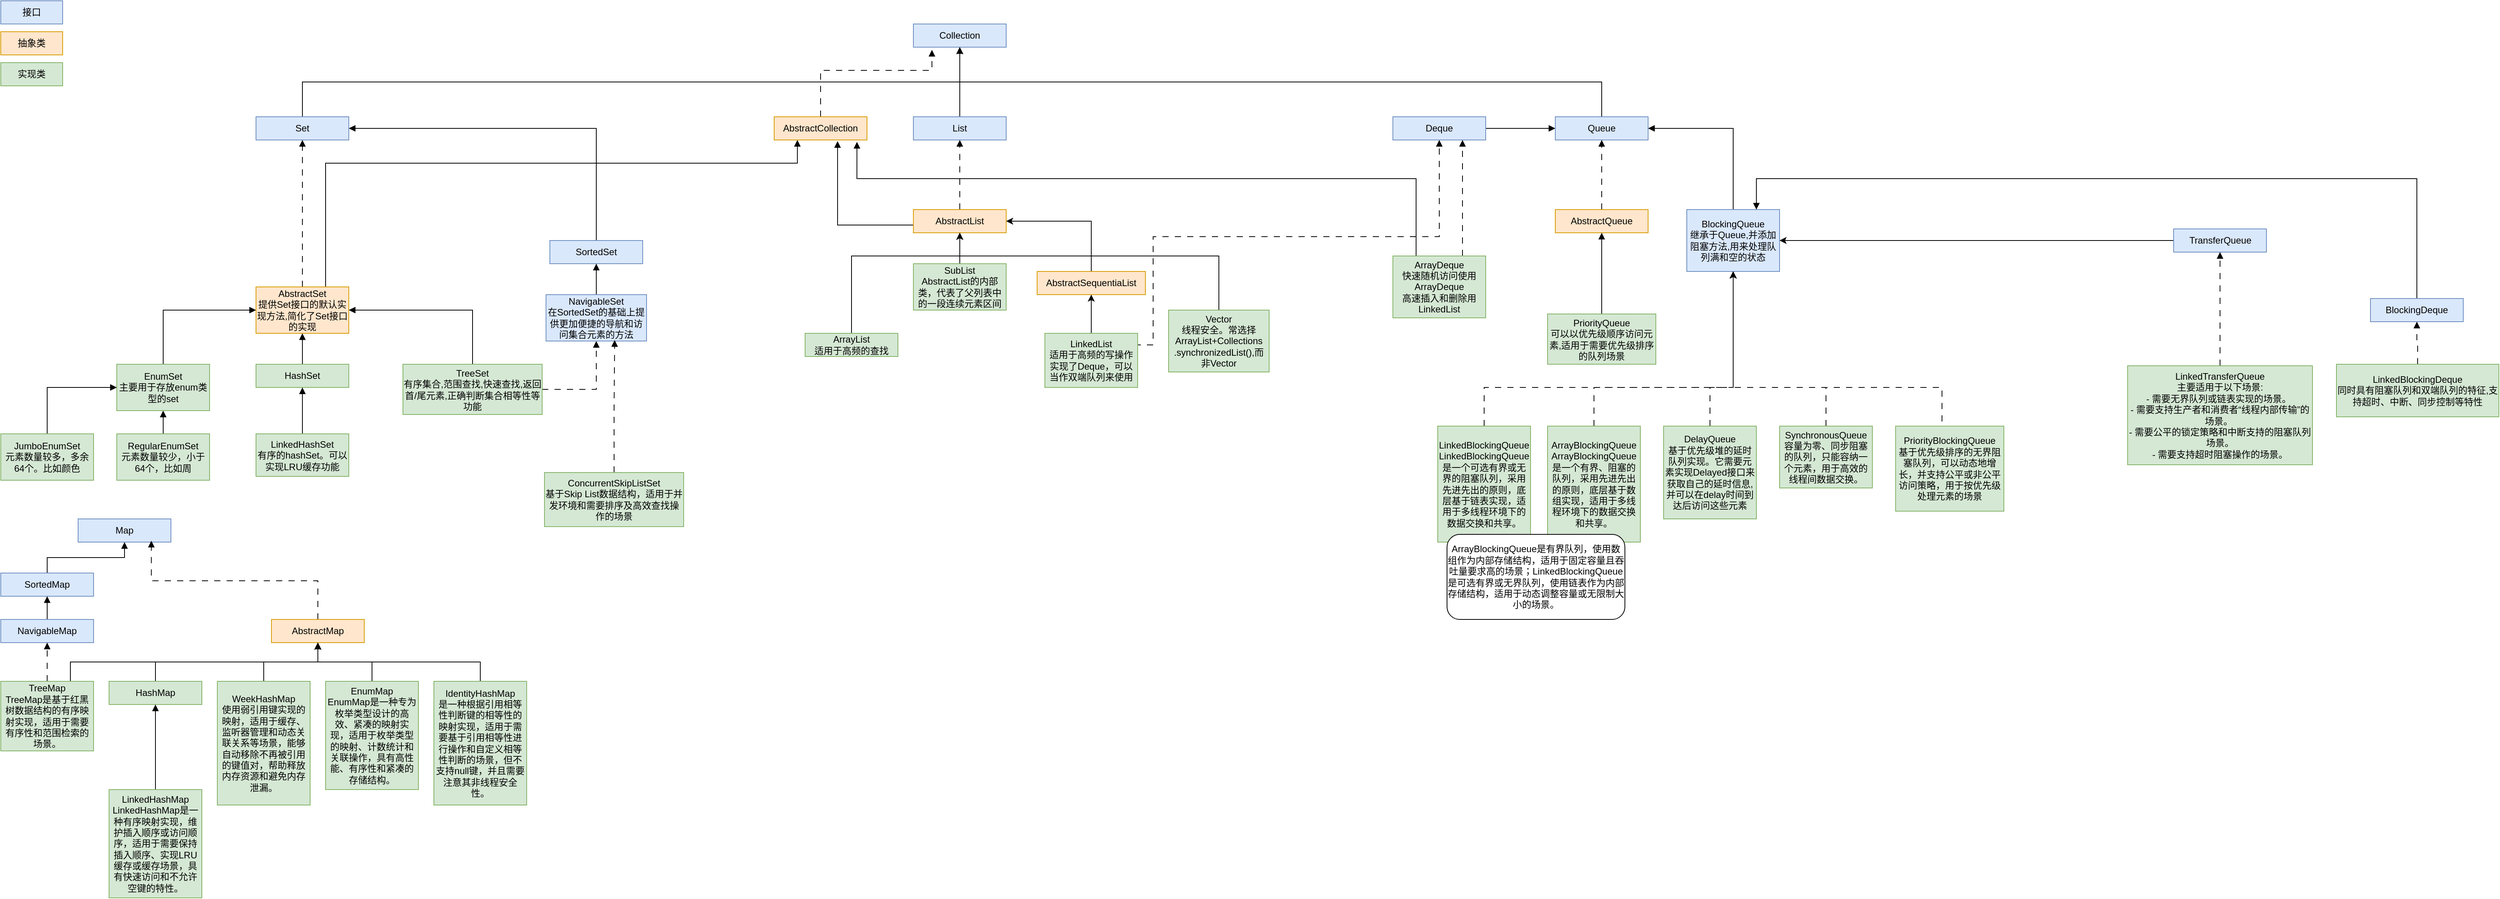 <mxfile version="21.3.2" type="github">
  <diagram name="第 1 页" id="qhITd_Xg--TJa-QcaCBj">
    <mxGraphModel dx="1272" dy="704" grid="1" gridSize="10" guides="1" tooltips="1" connect="1" arrows="1" fold="1" page="1" pageScale="1" pageWidth="827" pageHeight="1169" math="0" shadow="0">
      <root>
        <mxCell id="0" />
        <mxCell id="1" parent="0" />
        <mxCell id="XMfdTYcQhxkG6gX6pJ5N-2" value="Collection" style="rounded=0;whiteSpace=wrap;html=1;fillColor=#dae8fc;strokeColor=#6c8ebf;" parent="1" vertex="1">
          <mxGeometry x="1270" y="70" width="120" height="30" as="geometry" />
        </mxCell>
        <mxCell id="MnfCELMRRn-xuZtHxBhQ-4" style="edgeStyle=orthogonalEdgeStyle;rounded=0;orthogonalLoop=1;jettySize=auto;html=1;exitX=0.5;exitY=0;exitDx=0;exitDy=0;entryX=0.5;entryY=1;entryDx=0;entryDy=0;" parent="1" source="MnfCELMRRn-xuZtHxBhQ-1" target="XMfdTYcQhxkG6gX6pJ5N-2" edge="1">
          <mxGeometry relative="1" as="geometry" />
        </mxCell>
        <mxCell id="MnfCELMRRn-xuZtHxBhQ-1" value="Set" style="rounded=0;whiteSpace=wrap;html=1;fillColor=#dae8fc;strokeColor=#6c8ebf;" parent="1" vertex="1">
          <mxGeometry x="420" y="190" width="120" height="30" as="geometry" />
        </mxCell>
        <mxCell id="MnfCELMRRn-xuZtHxBhQ-12" style="edgeStyle=orthogonalEdgeStyle;rounded=0;orthogonalLoop=1;jettySize=auto;html=1;entryX=0.5;entryY=1;entryDx=0;entryDy=0;" parent="1" source="MnfCELMRRn-xuZtHxBhQ-2" target="XMfdTYcQhxkG6gX6pJ5N-2" edge="1">
          <mxGeometry relative="1" as="geometry" />
        </mxCell>
        <mxCell id="MnfCELMRRn-xuZtHxBhQ-2" value="List" style="rounded=0;whiteSpace=wrap;html=1;fillColor=#dae8fc;strokeColor=#6c8ebf;" parent="1" vertex="1">
          <mxGeometry x="1270" y="190" width="120" height="30" as="geometry" />
        </mxCell>
        <mxCell id="MnfCELMRRn-xuZtHxBhQ-6" style="edgeStyle=orthogonalEdgeStyle;rounded=0;orthogonalLoop=1;jettySize=auto;html=1;exitX=0.5;exitY=0;exitDx=0;exitDy=0;entryX=0.5;entryY=1;entryDx=0;entryDy=0;endArrow=block;endFill=1;" parent="1" source="MnfCELMRRn-xuZtHxBhQ-3" target="XMfdTYcQhxkG6gX6pJ5N-2" edge="1">
          <mxGeometry relative="1" as="geometry" />
        </mxCell>
        <mxCell id="MnfCELMRRn-xuZtHxBhQ-3" value="Queue" style="rounded=0;whiteSpace=wrap;html=1;fillColor=#dae8fc;strokeColor=#6c8ebf;" parent="1" vertex="1">
          <mxGeometry x="2100" y="190" width="120" height="30" as="geometry" />
        </mxCell>
        <mxCell id="MnfCELMRRn-xuZtHxBhQ-28" style="edgeStyle=orthogonalEdgeStyle;rounded=0;orthogonalLoop=1;jettySize=auto;html=1;entryX=0.5;entryY=1;entryDx=0;entryDy=0;endArrow=block;endFill=1;dashed=1;dashPattern=8 8;" parent="1" source="MnfCELMRRn-xuZtHxBhQ-7" target="MnfCELMRRn-xuZtHxBhQ-1" edge="1">
          <mxGeometry relative="1" as="geometry">
            <mxPoint x="480" y="230" as="targetPoint" />
          </mxGeometry>
        </mxCell>
        <mxCell id="MnfCELMRRn-xuZtHxBhQ-31" style="edgeStyle=orthogonalEdgeStyle;rounded=0;orthogonalLoop=1;jettySize=auto;html=1;exitX=0.75;exitY=0;exitDx=0;exitDy=0;entryX=0.25;entryY=1;entryDx=0;entryDy=0;endArrow=block;endFill=1;" parent="1" source="MnfCELMRRn-xuZtHxBhQ-7" target="MnfCELMRRn-xuZtHxBhQ-29" edge="1">
          <mxGeometry relative="1" as="geometry">
            <Array as="points">
              <mxPoint x="510" y="250" />
              <mxPoint x="1120" y="250" />
            </Array>
          </mxGeometry>
        </mxCell>
        <mxCell id="MnfCELMRRn-xuZtHxBhQ-7" value="AbstractSet&lt;br&gt;提供Set接口的默认实现方法,简化了Set接口的实现" style="rounded=0;whiteSpace=wrap;html=1;fillColor=#ffe6cc;strokeColor=#d79b00;" parent="1" vertex="1">
          <mxGeometry x="420" y="410" width="120" height="60" as="geometry" />
        </mxCell>
        <mxCell id="MnfCELMRRn-xuZtHxBhQ-27" value="" style="edgeStyle=orthogonalEdgeStyle;rounded=0;orthogonalLoop=1;jettySize=auto;html=1;endArrow=block;endFill=1;" parent="1" source="MnfCELMRRn-xuZtHxBhQ-8" target="MnfCELMRRn-xuZtHxBhQ-7" edge="1">
          <mxGeometry relative="1" as="geometry" />
        </mxCell>
        <mxCell id="MnfCELMRRn-xuZtHxBhQ-8" value="HashSet" style="rounded=0;whiteSpace=wrap;html=1;fillColor=#d5e8d4;strokeColor=#82b366;" parent="1" vertex="1">
          <mxGeometry x="420" y="510" width="120" height="30" as="geometry" />
        </mxCell>
        <mxCell id="MnfCELMRRn-xuZtHxBhQ-17" style="edgeStyle=orthogonalEdgeStyle;rounded=0;orthogonalLoop=1;jettySize=auto;html=1;exitX=0.5;exitY=0;exitDx=0;exitDy=0;entryX=0;entryY=0.5;entryDx=0;entryDy=0;endArrow=block;endFill=1;" parent="1" source="MnfCELMRRn-xuZtHxBhQ-9" target="MnfCELMRRn-xuZtHxBhQ-7" edge="1">
          <mxGeometry relative="1" as="geometry" />
        </mxCell>
        <mxCell id="MnfCELMRRn-xuZtHxBhQ-9" value="EnumSet&lt;br&gt;主要用于存放enum类型的set" style="rounded=0;whiteSpace=wrap;html=1;fillColor=#d5e8d4;strokeColor=#82b366;" parent="1" vertex="1">
          <mxGeometry x="240" y="510" width="120" height="60" as="geometry" />
        </mxCell>
        <mxCell id="MnfCELMRRn-xuZtHxBhQ-19" style="edgeStyle=orthogonalEdgeStyle;rounded=0;orthogonalLoop=1;jettySize=auto;html=1;exitX=0.5;exitY=0;exitDx=0;exitDy=0;entryX=1;entryY=0.5;entryDx=0;entryDy=0;endArrow=block;endFill=1;" parent="1" source="MnfCELMRRn-xuZtHxBhQ-10" target="MnfCELMRRn-xuZtHxBhQ-7" edge="1">
          <mxGeometry relative="1" as="geometry" />
        </mxCell>
        <mxCell id="MnfCELMRRn-xuZtHxBhQ-26" style="edgeStyle=orthogonalEdgeStyle;rounded=0;orthogonalLoop=1;jettySize=auto;html=1;exitX=1;exitY=0.5;exitDx=0;exitDy=0;entryX=0.5;entryY=1;entryDx=0;entryDy=0;endArrow=block;endFill=1;dashed=1;dashPattern=8 8;" parent="1" source="MnfCELMRRn-xuZtHxBhQ-10" target="MnfCELMRRn-xuZtHxBhQ-24" edge="1">
          <mxGeometry relative="1" as="geometry" />
        </mxCell>
        <mxCell id="MnfCELMRRn-xuZtHxBhQ-10" value="TreeSet&lt;br&gt;有序集合,范围查找,快速查找,返回首/尾元素,正确判断集合相等性等功能" style="rounded=0;whiteSpace=wrap;html=1;fillColor=#d5e8d4;strokeColor=#82b366;" parent="1" vertex="1">
          <mxGeometry x="610" y="510" width="180" height="65" as="geometry" />
        </mxCell>
        <mxCell id="MnfCELMRRn-xuZtHxBhQ-16" value="" style="edgeStyle=orthogonalEdgeStyle;rounded=0;orthogonalLoop=1;jettySize=auto;html=1;endArrow=block;endFill=1;" parent="1" source="MnfCELMRRn-xuZtHxBhQ-11" target="MnfCELMRRn-xuZtHxBhQ-8" edge="1">
          <mxGeometry relative="1" as="geometry" />
        </mxCell>
        <mxCell id="MnfCELMRRn-xuZtHxBhQ-11" value="LinkedHashSet&lt;br&gt;有序的hashSet。可以实现LRU缓存功能" style="rounded=0;whiteSpace=wrap;html=1;fillColor=#d5e8d4;strokeColor=#82b366;" parent="1" vertex="1">
          <mxGeometry x="420" y="600" width="120" height="55" as="geometry" />
        </mxCell>
        <mxCell id="MnfCELMRRn-xuZtHxBhQ-15" style="edgeStyle=orthogonalEdgeStyle;rounded=0;orthogonalLoop=1;jettySize=auto;html=1;exitX=0.5;exitY=0;exitDx=0;exitDy=0;entryX=1;entryY=0.5;entryDx=0;entryDy=0;endArrow=block;endFill=1;" parent="1" source="MnfCELMRRn-xuZtHxBhQ-14" target="MnfCELMRRn-xuZtHxBhQ-1" edge="1">
          <mxGeometry relative="1" as="geometry" />
        </mxCell>
        <mxCell id="MnfCELMRRn-xuZtHxBhQ-14" value="SortedSet" style="rounded=0;whiteSpace=wrap;html=1;fillColor=#dae8fc;strokeColor=#6c8ebf;" parent="1" vertex="1">
          <mxGeometry x="800" y="350" width="120" height="30" as="geometry" />
        </mxCell>
        <mxCell id="MnfCELMRRn-xuZtHxBhQ-22" style="edgeStyle=orthogonalEdgeStyle;rounded=0;orthogonalLoop=1;jettySize=auto;html=1;exitX=0.5;exitY=0;exitDx=0;exitDy=0;entryX=0;entryY=0.5;entryDx=0;entryDy=0;endArrow=block;endFill=1;" parent="1" source="MnfCELMRRn-xuZtHxBhQ-20" target="MnfCELMRRn-xuZtHxBhQ-9" edge="1">
          <mxGeometry relative="1" as="geometry" />
        </mxCell>
        <mxCell id="MnfCELMRRn-xuZtHxBhQ-20" value="JumboEnumSet&lt;br&gt;元素数量较多，多余64个。比如颜色" style="rounded=0;whiteSpace=wrap;html=1;fillColor=#d5e8d4;strokeColor=#82b366;" parent="1" vertex="1">
          <mxGeometry x="90" y="600" width="120" height="60" as="geometry" />
        </mxCell>
        <mxCell id="MnfCELMRRn-xuZtHxBhQ-23" value="" style="edgeStyle=orthogonalEdgeStyle;rounded=0;orthogonalLoop=1;jettySize=auto;html=1;endArrow=block;endFill=1;" parent="1" source="MnfCELMRRn-xuZtHxBhQ-21" target="MnfCELMRRn-xuZtHxBhQ-9" edge="1">
          <mxGeometry relative="1" as="geometry" />
        </mxCell>
        <mxCell id="MnfCELMRRn-xuZtHxBhQ-21" value="RegularEnumSet&lt;br&gt;元素数量较少，小于64个，比如周" style="rounded=0;whiteSpace=wrap;html=1;fillColor=#d5e8d4;strokeColor=#82b366;" parent="1" vertex="1">
          <mxGeometry x="240" y="600" width="120" height="60" as="geometry" />
        </mxCell>
        <mxCell id="MnfCELMRRn-xuZtHxBhQ-25" style="edgeStyle=orthogonalEdgeStyle;rounded=0;orthogonalLoop=1;jettySize=auto;html=1;exitX=0.5;exitY=0;exitDx=0;exitDy=0;entryX=0.5;entryY=1;entryDx=0;entryDy=0;endArrow=block;endFill=1;" parent="1" source="MnfCELMRRn-xuZtHxBhQ-24" target="MnfCELMRRn-xuZtHxBhQ-14" edge="1">
          <mxGeometry relative="1" as="geometry" />
        </mxCell>
        <mxCell id="MnfCELMRRn-xuZtHxBhQ-24" value="NavigableSet&lt;br&gt;在SortedSet的基础上提供更加便捷的导航和访问集合元素的方法" style="rounded=0;whiteSpace=wrap;html=1;fillColor=#dae8fc;strokeColor=#6c8ebf;" parent="1" vertex="1">
          <mxGeometry x="795" y="420" width="130" height="60" as="geometry" />
        </mxCell>
        <mxCell id="MnfCELMRRn-xuZtHxBhQ-30" style="edgeStyle=orthogonalEdgeStyle;rounded=0;orthogonalLoop=1;jettySize=auto;html=1;exitX=0.5;exitY=0;exitDx=0;exitDy=0;entryX=0.2;entryY=1.117;entryDx=0;entryDy=0;entryPerimeter=0;dashed=1;dashPattern=8 8;endArrow=block;endFill=1;" parent="1" source="MnfCELMRRn-xuZtHxBhQ-29" target="XMfdTYcQhxkG6gX6pJ5N-2" edge="1">
          <mxGeometry relative="1" as="geometry">
            <Array as="points">
              <mxPoint x="1150" y="130" />
              <mxPoint x="1294" y="130" />
            </Array>
          </mxGeometry>
        </mxCell>
        <mxCell id="MnfCELMRRn-xuZtHxBhQ-29" value="AbstractCollection" style="rounded=0;whiteSpace=wrap;html=1;fillColor=#ffe6cc;strokeColor=#d79b00;" parent="1" vertex="1">
          <mxGeometry x="1090" y="190" width="120" height="30" as="geometry" />
        </mxCell>
        <mxCell id="MnfCELMRRn-xuZtHxBhQ-33" style="edgeStyle=orthogonalEdgeStyle;rounded=0;orthogonalLoop=1;jettySize=auto;html=1;exitX=0.5;exitY=0;exitDx=0;exitDy=0;entryX=0.5;entryY=1;entryDx=0;entryDy=0;endArrow=block;endFill=1;dashed=1;dashPattern=8 8;" parent="1" source="MnfCELMRRn-xuZtHxBhQ-32" target="MnfCELMRRn-xuZtHxBhQ-2" edge="1">
          <mxGeometry relative="1" as="geometry" />
        </mxCell>
        <mxCell id="MnfCELMRRn-xuZtHxBhQ-34" style="edgeStyle=orthogonalEdgeStyle;rounded=0;orthogonalLoop=1;jettySize=auto;html=1;exitX=0;exitY=0.5;exitDx=0;exitDy=0;entryX=0.683;entryY=1.05;entryDx=0;entryDy=0;entryPerimeter=0;endArrow=block;endFill=1;" parent="1" source="MnfCELMRRn-xuZtHxBhQ-32" target="MnfCELMRRn-xuZtHxBhQ-29" edge="1">
          <mxGeometry relative="1" as="geometry">
            <mxPoint x="1170" y="230" as="targetPoint" />
            <Array as="points">
              <mxPoint x="1330" y="325" />
              <mxPoint x="1330" y="330" />
              <mxPoint x="1172" y="330" />
            </Array>
          </mxGeometry>
        </mxCell>
        <mxCell id="MnfCELMRRn-xuZtHxBhQ-32" value="AbstractList" style="rounded=0;whiteSpace=wrap;html=1;fillColor=#ffe6cc;strokeColor=#d79b00;" parent="1" vertex="1">
          <mxGeometry x="1270" y="310" width="120" height="30" as="geometry" />
        </mxCell>
        <mxCell id="MnfCELMRRn-xuZtHxBhQ-42" style="edgeStyle=orthogonalEdgeStyle;rounded=0;orthogonalLoop=1;jettySize=auto;html=1;exitX=0.5;exitY=0;exitDx=0;exitDy=0;entryX=0.5;entryY=1;entryDx=0;entryDy=0;" parent="1" source="MnfCELMRRn-xuZtHxBhQ-35" target="MnfCELMRRn-xuZtHxBhQ-32" edge="1">
          <mxGeometry relative="1" as="geometry" />
        </mxCell>
        <mxCell id="MnfCELMRRn-xuZtHxBhQ-35" value="SubList&lt;br&gt;AbstractList的内部类，代表了父列表中的一段连续元素区间" style="rounded=0;whiteSpace=wrap;html=1;fillColor=#d5e8d4;strokeColor=#82b366;" parent="1" vertex="1">
          <mxGeometry x="1270" y="380" width="120" height="60" as="geometry" />
        </mxCell>
        <mxCell id="MnfCELMRRn-xuZtHxBhQ-39" style="edgeStyle=orthogonalEdgeStyle;rounded=0;orthogonalLoop=1;jettySize=auto;html=1;exitX=0.5;exitY=0;exitDx=0;exitDy=0;entryX=0.5;entryY=1;entryDx=0;entryDy=0;" parent="1" source="MnfCELMRRn-xuZtHxBhQ-36" target="MnfCELMRRn-xuZtHxBhQ-32" edge="1">
          <mxGeometry relative="1" as="geometry">
            <Array as="points">
              <mxPoint x="1190" y="370" />
              <mxPoint x="1330" y="370" />
            </Array>
          </mxGeometry>
        </mxCell>
        <mxCell id="MnfCELMRRn-xuZtHxBhQ-36" value="ArrayList&lt;br&gt;适用于高频的查找" style="rounded=0;whiteSpace=wrap;html=1;fillColor=#d5e8d4;strokeColor=#82b366;" parent="1" vertex="1">
          <mxGeometry x="1130" y="470" width="120" height="30" as="geometry" />
        </mxCell>
        <mxCell id="MnfCELMRRn-xuZtHxBhQ-41" style="edgeStyle=orthogonalEdgeStyle;rounded=0;orthogonalLoop=1;jettySize=auto;html=1;exitX=0.5;exitY=0;exitDx=0;exitDy=0;entryX=0.5;entryY=1;entryDx=0;entryDy=0;" parent="1" source="MnfCELMRRn-xuZtHxBhQ-37" target="MnfCELMRRn-xuZtHxBhQ-32" edge="1">
          <mxGeometry relative="1" as="geometry">
            <Array as="points">
              <mxPoint x="1665" y="370" />
              <mxPoint x="1330" y="370" />
            </Array>
          </mxGeometry>
        </mxCell>
        <mxCell id="MnfCELMRRn-xuZtHxBhQ-37" value="Vector&lt;br&gt;线程安全。常选择ArrayList+Collections&lt;br&gt;.synchronizedList(),而非Vector" style="rounded=0;whiteSpace=wrap;html=1;fillColor=#d5e8d4;strokeColor=#82b366;" parent="1" vertex="1">
          <mxGeometry x="1600" y="440" width="130" height="80" as="geometry" />
        </mxCell>
        <mxCell id="MnfCELMRRn-xuZtHxBhQ-46" style="edgeStyle=orthogonalEdgeStyle;rounded=0;orthogonalLoop=1;jettySize=auto;html=1;exitX=0.5;exitY=0;exitDx=0;exitDy=0;entryX=1;entryY=0.5;entryDx=0;entryDy=0;" parent="1" source="MnfCELMRRn-xuZtHxBhQ-38" target="MnfCELMRRn-xuZtHxBhQ-32" edge="1">
          <mxGeometry relative="1" as="geometry" />
        </mxCell>
        <mxCell id="MnfCELMRRn-xuZtHxBhQ-38" value="AbstractSequentiaList" style="rounded=0;whiteSpace=wrap;html=1;fillColor=#ffe6cc;strokeColor=#d79b00;" parent="1" vertex="1">
          <mxGeometry x="1430" y="390" width="140" height="30" as="geometry" />
        </mxCell>
        <mxCell id="MnfCELMRRn-xuZtHxBhQ-45" style="edgeStyle=orthogonalEdgeStyle;rounded=0;orthogonalLoop=1;jettySize=auto;html=1;exitX=0.5;exitY=0;exitDx=0;exitDy=0;entryX=0.5;entryY=1;entryDx=0;entryDy=0;" parent="1" source="MnfCELMRRn-xuZtHxBhQ-43" target="MnfCELMRRn-xuZtHxBhQ-38" edge="1">
          <mxGeometry relative="1" as="geometry" />
        </mxCell>
        <mxCell id="MnfCELMRRn-xuZtHxBhQ-52" style="edgeStyle=orthogonalEdgeStyle;rounded=0;orthogonalLoop=1;jettySize=auto;html=1;exitX=1;exitY=0.5;exitDx=0;exitDy=0;entryX=0.5;entryY=1;entryDx=0;entryDy=0;dashed=1;dashPattern=8 8;endArrow=block;endFill=1;" parent="1" source="MnfCELMRRn-xuZtHxBhQ-43" target="MnfCELMRRn-xuZtHxBhQ-47" edge="1">
          <mxGeometry relative="1" as="geometry">
            <Array as="points">
              <mxPoint x="1580" y="485" />
              <mxPoint x="1580" y="345" />
              <mxPoint x="1950" y="345" />
            </Array>
          </mxGeometry>
        </mxCell>
        <mxCell id="MnfCELMRRn-xuZtHxBhQ-43" value="LinkedList&lt;br&gt;适用于高频的写操作&lt;br&gt;实现了Deque，可以当作双端队列来使用" style="rounded=0;whiteSpace=wrap;html=1;fillColor=#d5e8d4;strokeColor=#82b366;" parent="1" vertex="1">
          <mxGeometry x="1440" y="470" width="120" height="70" as="geometry" />
        </mxCell>
        <mxCell id="MnfCELMRRn-xuZtHxBhQ-49" value="" style="edgeStyle=orthogonalEdgeStyle;rounded=0;orthogonalLoop=1;jettySize=auto;html=1;endArrow=block;endFill=1;" parent="1" source="MnfCELMRRn-xuZtHxBhQ-47" target="MnfCELMRRn-xuZtHxBhQ-3" edge="1">
          <mxGeometry relative="1" as="geometry" />
        </mxCell>
        <mxCell id="MnfCELMRRn-xuZtHxBhQ-47" value="Deque" style="rounded=0;whiteSpace=wrap;html=1;fillColor=#dae8fc;strokeColor=#6c8ebf;" parent="1" vertex="1">
          <mxGeometry x="1890" y="190" width="120" height="30" as="geometry" />
        </mxCell>
        <mxCell id="MnfCELMRRn-xuZtHxBhQ-51" value="" style="edgeStyle=orthogonalEdgeStyle;rounded=0;orthogonalLoop=1;jettySize=auto;html=1;endArrow=block;endFill=1;dashed=1;dashPattern=8 8;" parent="1" source="MnfCELMRRn-xuZtHxBhQ-50" target="MnfCELMRRn-xuZtHxBhQ-3" edge="1">
          <mxGeometry relative="1" as="geometry" />
        </mxCell>
        <mxCell id="MnfCELMRRn-xuZtHxBhQ-50" value="AbstractQueue" style="rounded=0;whiteSpace=wrap;html=1;fillColor=#ffe6cc;strokeColor=#d79b00;" parent="1" vertex="1">
          <mxGeometry x="2100" y="310" width="120" height="30" as="geometry" />
        </mxCell>
        <mxCell id="BJBh6bCJ0BKxdYCHWpMT-2" style="edgeStyle=orthogonalEdgeStyle;rounded=0;orthogonalLoop=1;jettySize=auto;html=1;exitX=0.75;exitY=0;exitDx=0;exitDy=0;entryX=0.75;entryY=1;entryDx=0;entryDy=0;endArrow=block;endFill=1;dashed=1;dashPattern=8 8;" parent="1" source="BJBh6bCJ0BKxdYCHWpMT-1" target="MnfCELMRRn-xuZtHxBhQ-47" edge="1">
          <mxGeometry relative="1" as="geometry">
            <mxPoint x="1990" y="250" as="targetPoint" />
          </mxGeometry>
        </mxCell>
        <mxCell id="BJBh6bCJ0BKxdYCHWpMT-5" style="edgeStyle=orthogonalEdgeStyle;rounded=0;orthogonalLoop=1;jettySize=auto;html=1;exitX=0.25;exitY=0;exitDx=0;exitDy=0;entryX=0.892;entryY=1.083;entryDx=0;entryDy=0;entryPerimeter=0;endArrow=block;endFill=1;" parent="1" source="BJBh6bCJ0BKxdYCHWpMT-1" target="MnfCELMRRn-xuZtHxBhQ-29" edge="1">
          <mxGeometry relative="1" as="geometry">
            <Array as="points">
              <mxPoint x="1920" y="270" />
              <mxPoint x="1197" y="270" />
            </Array>
          </mxGeometry>
        </mxCell>
        <mxCell id="BJBh6bCJ0BKxdYCHWpMT-1" value="ArrayDeque&lt;br&gt;快速随机访问使用ArrayDeque&lt;br&gt;高速插入和删除用LinkedList" style="rounded=0;whiteSpace=wrap;html=1;fillColor=#d5e8d4;strokeColor=#82b366;" parent="1" vertex="1">
          <mxGeometry x="1890" y="370" width="120" height="80" as="geometry" />
        </mxCell>
        <mxCell id="BJBh6bCJ0BKxdYCHWpMT-4" style="edgeStyle=orthogonalEdgeStyle;rounded=0;orthogonalLoop=1;jettySize=auto;html=1;exitX=0.5;exitY=0;exitDx=0;exitDy=0;entryX=0.5;entryY=1;entryDx=0;entryDy=0;endArrow=block;endFill=1;" parent="1" source="BJBh6bCJ0BKxdYCHWpMT-3" target="MnfCELMRRn-xuZtHxBhQ-50" edge="1">
          <mxGeometry relative="1" as="geometry" />
        </mxCell>
        <mxCell id="BJBh6bCJ0BKxdYCHWpMT-3" value="PriorityQueue&lt;br&gt;可以以优先级顺序访问元素,适用于需要优先级排序的队列场景" style="rounded=0;whiteSpace=wrap;html=1;fillColor=#d5e8d4;strokeColor=#82b366;" parent="1" vertex="1">
          <mxGeometry x="2090" y="445" width="140" height="65" as="geometry" />
        </mxCell>
        <mxCell id="BJBh6bCJ0BKxdYCHWpMT-7" style="edgeStyle=orthogonalEdgeStyle;rounded=0;orthogonalLoop=1;jettySize=auto;html=1;exitX=0.5;exitY=0;exitDx=0;exitDy=0;entryX=1;entryY=0.5;entryDx=0;entryDy=0;endArrow=block;endFill=1;" parent="1" source="BJBh6bCJ0BKxdYCHWpMT-6" target="MnfCELMRRn-xuZtHxBhQ-3" edge="1">
          <mxGeometry relative="1" as="geometry" />
        </mxCell>
        <mxCell id="BJBh6bCJ0BKxdYCHWpMT-6" value="BlockingQueue&lt;br&gt;继承于Queue,并添加阻塞方法,用来处理队列满和空的状态" style="rounded=0;whiteSpace=wrap;html=1;fillColor=#dae8fc;strokeColor=#6c8ebf;" parent="1" vertex="1">
          <mxGeometry x="2270" y="310" width="120" height="80" as="geometry" />
        </mxCell>
        <mxCell id="BJBh6bCJ0BKxdYCHWpMT-15" style="edgeStyle=orthogonalEdgeStyle;rounded=0;orthogonalLoop=1;jettySize=auto;html=1;exitX=0;exitY=0.5;exitDx=0;exitDy=0;entryX=1;entryY=0.5;entryDx=0;entryDy=0;" parent="1" source="BJBh6bCJ0BKxdYCHWpMT-8" target="BJBh6bCJ0BKxdYCHWpMT-6" edge="1">
          <mxGeometry relative="1" as="geometry" />
        </mxCell>
        <mxCell id="BJBh6bCJ0BKxdYCHWpMT-8" value="TransferQueue" style="rounded=0;whiteSpace=wrap;html=1;fillColor=#dae8fc;strokeColor=#6c8ebf;" parent="1" vertex="1">
          <mxGeometry x="2899.5" y="335" width="120" height="30" as="geometry" />
        </mxCell>
        <mxCell id="BJBh6bCJ0BKxdYCHWpMT-14" style="edgeStyle=orthogonalEdgeStyle;rounded=0;orthogonalLoop=1;jettySize=auto;html=1;exitX=0.5;exitY=0;exitDx=0;exitDy=0;entryX=0.75;entryY=0;entryDx=0;entryDy=0;endArrow=block;endFill=1;" parent="1" source="BJBh6bCJ0BKxdYCHWpMT-9" target="BJBh6bCJ0BKxdYCHWpMT-6" edge="1">
          <mxGeometry relative="1" as="geometry">
            <Array as="points">
              <mxPoint x="3214" y="270" />
              <mxPoint x="2360" y="270" />
            </Array>
          </mxGeometry>
        </mxCell>
        <mxCell id="BJBh6bCJ0BKxdYCHWpMT-9" value="BlockingDeque" style="rounded=0;whiteSpace=wrap;html=1;fillColor=#dae8fc;strokeColor=#6c8ebf;" parent="1" vertex="1">
          <mxGeometry x="3154" y="425" width="120" height="30" as="geometry" />
        </mxCell>
        <mxCell id="BJBh6bCJ0BKxdYCHWpMT-13" style="edgeStyle=orthogonalEdgeStyle;rounded=0;orthogonalLoop=1;jettySize=auto;html=1;exitX=0.5;exitY=0;exitDx=0;exitDy=0;entryX=0.5;entryY=1;entryDx=0;entryDy=0;dashed=1;dashPattern=8 8;endArrow=block;endFill=1;" parent="1" source="BJBh6bCJ0BKxdYCHWpMT-11" target="BJBh6bCJ0BKxdYCHWpMT-9" edge="1">
          <mxGeometry relative="1" as="geometry" />
        </mxCell>
        <mxCell id="BJBh6bCJ0BKxdYCHWpMT-11" value="LinkedBlockingDeque&lt;br&gt;同时具有阻塞队列和双端队列的特征,支持超时、中断、同步控制等特性" style="rounded=0;whiteSpace=wrap;html=1;fillColor=#d5e8d4;strokeColor=#82b366;" parent="1" vertex="1">
          <mxGeometry x="3110" y="510" width="210" height="68" as="geometry" />
        </mxCell>
        <mxCell id="BJBh6bCJ0BKxdYCHWpMT-17" style="edgeStyle=orthogonalEdgeStyle;rounded=0;orthogonalLoop=1;jettySize=auto;html=1;exitX=0.5;exitY=0;exitDx=0;exitDy=0;entryX=0.5;entryY=1;entryDx=0;entryDy=0;dashed=1;dashPattern=8 8;endArrow=block;endFill=1;" parent="1" source="BJBh6bCJ0BKxdYCHWpMT-16" target="BJBh6bCJ0BKxdYCHWpMT-8" edge="1">
          <mxGeometry relative="1" as="geometry" />
        </mxCell>
        <mxCell id="BJBh6bCJ0BKxdYCHWpMT-16" value="LinkedTransferQueue&lt;br&gt;&lt;div&gt;主要适用于以下场景:&lt;/div&gt;&lt;div&gt;- 需要无界队列或链表实现的场景。&amp;nbsp;&lt;/div&gt;&lt;div&gt;- 需要支持生产者和消费者“线程内部传输”的场景。&amp;nbsp;&lt;/div&gt;&lt;div&gt;- 需要公平的锁定策略和中断支持的阻塞队列场景。&lt;/div&gt;&lt;div&gt;- 需要支持超时阻塞操作的场景。&lt;/div&gt;" style="rounded=0;whiteSpace=wrap;html=1;fillColor=#d5e8d4;strokeColor=#82b366;" parent="1" vertex="1">
          <mxGeometry x="2840" y="512" width="239" height="128" as="geometry" />
        </mxCell>
        <mxCell id="BJBh6bCJ0BKxdYCHWpMT-25" style="edgeStyle=orthogonalEdgeStyle;rounded=0;orthogonalLoop=1;jettySize=auto;html=1;exitX=0.5;exitY=0;exitDx=0;exitDy=0;entryX=0.5;entryY=1;entryDx=0;entryDy=0;dashed=1;dashPattern=8 8;" parent="1" source="BJBh6bCJ0BKxdYCHWpMT-19" target="BJBh6bCJ0BKxdYCHWpMT-6" edge="1">
          <mxGeometry relative="1" as="geometry">
            <Array as="points">
              <mxPoint x="2008" y="540" />
              <mxPoint x="2330" y="540" />
            </Array>
          </mxGeometry>
        </mxCell>
        <mxCell id="BJBh6bCJ0BKxdYCHWpMT-19" value="LinkedBlockingQueue&lt;br&gt;LinkedBlockingQueue是一个可选有界或无界的阻塞队列，采用先进先出的原则，底层基于链表实现，适用于多线程环境下的数据交换和共享。" style="rounded=0;whiteSpace=wrap;html=1;fillColor=#d5e8d4;strokeColor=#82b366;" parent="1" vertex="1">
          <mxGeometry x="1948" y="590" width="120" height="150" as="geometry" />
        </mxCell>
        <mxCell id="BJBh6bCJ0BKxdYCHWpMT-26" style="edgeStyle=orthogonalEdgeStyle;rounded=0;orthogonalLoop=1;jettySize=auto;html=1;exitX=0.5;exitY=0;exitDx=0;exitDy=0;dashed=1;dashPattern=8 8;" parent="1" source="BJBh6bCJ0BKxdYCHWpMT-20" target="BJBh6bCJ0BKxdYCHWpMT-6" edge="1">
          <mxGeometry relative="1" as="geometry">
            <Array as="points">
              <mxPoint x="2150" y="540" />
              <mxPoint x="2330" y="540" />
            </Array>
          </mxGeometry>
        </mxCell>
        <mxCell id="BJBh6bCJ0BKxdYCHWpMT-20" value="ArrayBlockingQueue&lt;br&gt;ArrayBlockingQueue是一个有界、阻塞的队列，采用先进先出的原则，底层基于数组实现，适用于多线程环境下的数据交换和共享。" style="rounded=0;whiteSpace=wrap;html=1;fillColor=#d5e8d4;strokeColor=#82b366;" parent="1" vertex="1">
          <mxGeometry x="2090" y="590" width="120" height="150" as="geometry" />
        </mxCell>
        <mxCell id="BJBh6bCJ0BKxdYCHWpMT-27" style="edgeStyle=orthogonalEdgeStyle;rounded=0;orthogonalLoop=1;jettySize=auto;html=1;exitX=0.5;exitY=0;exitDx=0;exitDy=0;dashed=1;dashPattern=8 8;" parent="1" source="BJBh6bCJ0BKxdYCHWpMT-21" edge="1">
          <mxGeometry relative="1" as="geometry">
            <mxPoint x="2330" y="390" as="targetPoint" />
            <Array as="points">
              <mxPoint x="2300" y="540" />
              <mxPoint x="2330" y="540" />
            </Array>
          </mxGeometry>
        </mxCell>
        <mxCell id="BJBh6bCJ0BKxdYCHWpMT-21" value="DelayQueue&lt;br&gt;基于优先级堆的延时队列实现。它需要元素实现Delayed接口来获取自己的延时信息,并可以在delay时间到达后访问这些元素" style="rounded=0;whiteSpace=wrap;html=1;fillColor=#d5e8d4;strokeColor=#82b366;" parent="1" vertex="1">
          <mxGeometry x="2240" y="590" width="120" height="120" as="geometry" />
        </mxCell>
        <mxCell id="BJBh6bCJ0BKxdYCHWpMT-29" style="edgeStyle=orthogonalEdgeStyle;rounded=0;orthogonalLoop=1;jettySize=auto;html=1;exitX=0.5;exitY=0;exitDx=0;exitDy=0;dashed=1;dashPattern=8 8;" parent="1" source="BJBh6bCJ0BKxdYCHWpMT-23" edge="1">
          <mxGeometry relative="1" as="geometry">
            <mxPoint x="2330" y="390" as="targetPoint" />
            <Array as="points">
              <mxPoint x="2450" y="540" />
              <mxPoint x="2330" y="540" />
            </Array>
          </mxGeometry>
        </mxCell>
        <mxCell id="BJBh6bCJ0BKxdYCHWpMT-23" value="SynchronousQueue&lt;br&gt;容量为零、同步阻塞的队列，只能容纳一个元素，用于高效的线程间数据交换。" style="rounded=0;whiteSpace=wrap;html=1;fillColor=#d5e8d4;strokeColor=#82b366;" parent="1" vertex="1">
          <mxGeometry x="2390" y="590" width="120" height="80" as="geometry" />
        </mxCell>
        <mxCell id="BJBh6bCJ0BKxdYCHWpMT-30" style="edgeStyle=orthogonalEdgeStyle;rounded=0;orthogonalLoop=1;jettySize=auto;html=1;exitX=0.5;exitY=0;exitDx=0;exitDy=0;dashed=1;dashPattern=8 8;" parent="1" source="BJBh6bCJ0BKxdYCHWpMT-24" edge="1">
          <mxGeometry relative="1" as="geometry">
            <mxPoint x="2330" y="390" as="targetPoint" />
            <Array as="points">
              <mxPoint x="2600" y="540" />
              <mxPoint x="2330" y="540" />
            </Array>
          </mxGeometry>
        </mxCell>
        <mxCell id="BJBh6bCJ0BKxdYCHWpMT-24" value="PriorityBlockingQueue&lt;br&gt;基于优先级排序的无界阻塞队列，可以动态地增长，并支持公平或非公平访问策略，用于按优先级处理元素的场景" style="rounded=0;whiteSpace=wrap;html=1;fillColor=#d5e8d4;strokeColor=#82b366;" parent="1" vertex="1">
          <mxGeometry x="2540" y="590" width="140" height="110" as="geometry" />
        </mxCell>
        <mxCell id="BJBh6bCJ0BKxdYCHWpMT-32" value="ArrayBlockingQueue是有界队列，使用数组作为内部存储结构，适用于固定容量且吞吐量要求高的场景；LinkedBlockingQueue是可选有界或无界队列，使用链表作为内部存储结构，适用于动态调整容量或无限制大小的场景。" style="rounded=1;whiteSpace=wrap;html=1;" parent="1" vertex="1">
          <mxGeometry x="1960" y="730" width="230" height="110" as="geometry" />
        </mxCell>
        <mxCell id="ikTu6_UhA2VXc5DXvszl-3" style="edgeStyle=orthogonalEdgeStyle;rounded=0;orthogonalLoop=1;jettySize=auto;html=1;exitX=0.5;exitY=0;exitDx=0;exitDy=0;entryX=0.683;entryY=0.98;entryDx=0;entryDy=0;entryPerimeter=0;dashed=1;dashPattern=8 8;endArrow=block;endFill=1;" edge="1" parent="1" source="ikTu6_UhA2VXc5DXvszl-1" target="MnfCELMRRn-xuZtHxBhQ-24">
          <mxGeometry relative="1" as="geometry" />
        </mxCell>
        <mxCell id="ikTu6_UhA2VXc5DXvszl-1" value="&lt;div&gt;ConcurrentSkipListSet&lt;/div&gt;&lt;div&gt;基于Skip List数据结构，适用于并发环境和需要排序及高效查找操作的场景&lt;/div&gt;" style="rounded=0;whiteSpace=wrap;html=1;fillColor=#d5e8d4;strokeColor=#82b366;" vertex="1" parent="1">
          <mxGeometry x="793" y="650" width="180" height="70" as="geometry" />
        </mxCell>
        <mxCell id="ikTu6_UhA2VXc5DXvszl-4" value="接口" style="rounded=0;whiteSpace=wrap;html=1;fillColor=#dae8fc;strokeColor=#6c8ebf;" vertex="1" parent="1">
          <mxGeometry x="90" y="40" width="80" height="30" as="geometry" />
        </mxCell>
        <mxCell id="ikTu6_UhA2VXc5DXvszl-5" value="抽象类" style="rounded=0;whiteSpace=wrap;html=1;fillColor=#ffe6cc;strokeColor=#d79b00;" vertex="1" parent="1">
          <mxGeometry x="90" y="80" width="80" height="30" as="geometry" />
        </mxCell>
        <mxCell id="ikTu6_UhA2VXc5DXvszl-6" value="实现类" style="rounded=0;whiteSpace=wrap;html=1;fillColor=#d5e8d4;strokeColor=#82b366;" vertex="1" parent="1">
          <mxGeometry x="90" y="120" width="80" height="30" as="geometry" />
        </mxCell>
        <mxCell id="ikTu6_UhA2VXc5DXvszl-7" value="Map" style="rounded=0;whiteSpace=wrap;html=1;fillColor=#dae8fc;strokeColor=#6c8ebf;" vertex="1" parent="1">
          <mxGeometry x="190" y="710" width="120" height="30" as="geometry" />
        </mxCell>
        <mxCell id="ikTu6_UhA2VXc5DXvszl-19" style="edgeStyle=orthogonalEdgeStyle;rounded=0;orthogonalLoop=1;jettySize=auto;html=1;exitX=0.5;exitY=0;exitDx=0;exitDy=0;entryX=0.789;entryY=0.943;entryDx=0;entryDy=0;entryPerimeter=0;dashed=1;dashPattern=8 8;endArrow=block;endFill=1;" edge="1" parent="1" source="ikTu6_UhA2VXc5DXvszl-8" target="ikTu6_UhA2VXc5DXvszl-7">
          <mxGeometry relative="1" as="geometry" />
        </mxCell>
        <mxCell id="ikTu6_UhA2VXc5DXvszl-8" value="AbstractMap" style="rounded=0;whiteSpace=wrap;html=1;fillColor=#ffe6cc;strokeColor=#d79b00;" vertex="1" parent="1">
          <mxGeometry x="440" y="840" width="120" height="30" as="geometry" />
        </mxCell>
        <mxCell id="ikTu6_UhA2VXc5DXvszl-18" style="edgeStyle=orthogonalEdgeStyle;rounded=0;orthogonalLoop=1;jettySize=auto;html=1;exitX=0.5;exitY=0;exitDx=0;exitDy=0;entryX=0.5;entryY=1;entryDx=0;entryDy=0;endArrow=block;endFill=1;" edge="1" parent="1" source="ikTu6_UhA2VXc5DXvszl-9" target="ikTu6_UhA2VXc5DXvszl-7">
          <mxGeometry relative="1" as="geometry" />
        </mxCell>
        <mxCell id="ikTu6_UhA2VXc5DXvszl-9" value="SortedMap" style="rounded=0;whiteSpace=wrap;html=1;fillColor=#dae8fc;strokeColor=#6c8ebf;" vertex="1" parent="1">
          <mxGeometry x="90" y="780" width="120" height="30" as="geometry" />
        </mxCell>
        <mxCell id="ikTu6_UhA2VXc5DXvszl-22" value="" style="edgeStyle=orthogonalEdgeStyle;rounded=0;orthogonalLoop=1;jettySize=auto;html=1;endArrow=block;endFill=1;" edge="1" parent="1" source="ikTu6_UhA2VXc5DXvszl-10" target="ikTu6_UhA2VXc5DXvszl-9">
          <mxGeometry relative="1" as="geometry" />
        </mxCell>
        <mxCell id="ikTu6_UhA2VXc5DXvszl-10" value="NavigableMap" style="rounded=0;whiteSpace=wrap;html=1;fillColor=#dae8fc;strokeColor=#6c8ebf;" vertex="1" parent="1">
          <mxGeometry x="90" y="840" width="120" height="30" as="geometry" />
        </mxCell>
        <mxCell id="ikTu6_UhA2VXc5DXvszl-24" style="edgeStyle=orthogonalEdgeStyle;rounded=0;orthogonalLoop=1;jettySize=auto;html=1;exitX=0.5;exitY=0;exitDx=0;exitDy=0;entryX=0.5;entryY=1;entryDx=0;entryDy=0;" edge="1" parent="1" source="ikTu6_UhA2VXc5DXvszl-11" target="ikTu6_UhA2VXc5DXvszl-8">
          <mxGeometry relative="1" as="geometry" />
        </mxCell>
        <mxCell id="ikTu6_UhA2VXc5DXvszl-11" value="HashMap" style="rounded=0;whiteSpace=wrap;html=1;fillColor=#d5e8d4;strokeColor=#82b366;" vertex="1" parent="1">
          <mxGeometry x="230" y="920" width="120" height="30" as="geometry" />
        </mxCell>
        <mxCell id="ikTu6_UhA2VXc5DXvszl-21" value="" style="edgeStyle=orthogonalEdgeStyle;rounded=0;orthogonalLoop=1;jettySize=auto;html=1;dashed=1;dashPattern=8 8;endArrow=block;endFill=1;" edge="1" parent="1" source="ikTu6_UhA2VXc5DXvszl-12" target="ikTu6_UhA2VXc5DXvszl-10">
          <mxGeometry relative="1" as="geometry" />
        </mxCell>
        <mxCell id="ikTu6_UhA2VXc5DXvszl-23" style="edgeStyle=orthogonalEdgeStyle;rounded=0;orthogonalLoop=1;jettySize=auto;html=1;exitX=0.75;exitY=0;exitDx=0;exitDy=0;entryX=0.5;entryY=1;entryDx=0;entryDy=0;endArrow=block;endFill=1;" edge="1" parent="1" source="ikTu6_UhA2VXc5DXvszl-12" target="ikTu6_UhA2VXc5DXvszl-8">
          <mxGeometry relative="1" as="geometry" />
        </mxCell>
        <mxCell id="ikTu6_UhA2VXc5DXvszl-12" value="TreeMap&lt;br&gt;TreeMap是基于红黑树数据结构的有序映射实现，适用于需要有序性和范围检索的场景。" style="rounded=0;whiteSpace=wrap;html=1;fillColor=#d5e8d4;strokeColor=#82b366;" vertex="1" parent="1">
          <mxGeometry x="90" y="920" width="120" height="90" as="geometry" />
        </mxCell>
        <mxCell id="ikTu6_UhA2VXc5DXvszl-25" style="edgeStyle=orthogonalEdgeStyle;rounded=0;orthogonalLoop=1;jettySize=auto;html=1;exitX=0.5;exitY=0;exitDx=0;exitDy=0;entryX=0.5;entryY=1;entryDx=0;entryDy=0;" edge="1" parent="1" source="ikTu6_UhA2VXc5DXvszl-13" target="ikTu6_UhA2VXc5DXvszl-8">
          <mxGeometry relative="1" as="geometry">
            <mxPoint x="310" y="870" as="targetPoint" />
          </mxGeometry>
        </mxCell>
        <mxCell id="ikTu6_UhA2VXc5DXvszl-13" value="WeekHashMap&lt;br&gt;使用弱引用键实现的映射，适用于缓存、监听器管理和动态关联关系等场景，能够自动移除不再被引用的键值对，帮助释放内存资源和避免内存泄漏。" style="rounded=0;whiteSpace=wrap;html=1;fillColor=#d5e8d4;strokeColor=#82b366;" vertex="1" parent="1">
          <mxGeometry x="370" y="920" width="120" height="160" as="geometry" />
        </mxCell>
        <mxCell id="ikTu6_UhA2VXc5DXvszl-26" style="edgeStyle=orthogonalEdgeStyle;rounded=0;orthogonalLoop=1;jettySize=auto;html=1;exitX=0.5;exitY=0;exitDx=0;exitDy=0;entryX=0.5;entryY=1;entryDx=0;entryDy=0;" edge="1" parent="1" source="ikTu6_UhA2VXc5DXvszl-14" target="ikTu6_UhA2VXc5DXvszl-8">
          <mxGeometry relative="1" as="geometry" />
        </mxCell>
        <mxCell id="ikTu6_UhA2VXc5DXvszl-14" value="EnumMap&lt;br&gt;EnumMap是一种专为枚举类型设计的高效、紧凑的映射实现，适用于枚举类型的映射、计数统计和关联操作，具有高性能、有序性和紧凑的存储结构。" style="rounded=0;whiteSpace=wrap;html=1;fillColor=#d5e8d4;strokeColor=#82b366;" vertex="1" parent="1">
          <mxGeometry x="510" y="920" width="120" height="140" as="geometry" />
        </mxCell>
        <mxCell id="ikTu6_UhA2VXc5DXvszl-27" style="edgeStyle=orthogonalEdgeStyle;rounded=0;orthogonalLoop=1;jettySize=auto;html=1;exitX=0.5;exitY=0;exitDx=0;exitDy=0;entryX=0.5;entryY=1;entryDx=0;entryDy=0;" edge="1" parent="1" source="ikTu6_UhA2VXc5DXvszl-15" target="ikTu6_UhA2VXc5DXvszl-8">
          <mxGeometry relative="1" as="geometry">
            <mxPoint x="310" y="870" as="targetPoint" />
          </mxGeometry>
        </mxCell>
        <mxCell id="ikTu6_UhA2VXc5DXvszl-15" value="IdentityHashMap&lt;br&gt;是一种根据引用相等性判断键的相等性的映射实现，适用于需要基于引用相等性进行操作和自定义相等性判断的场景，但不支持null键，并且需要注意其非线程安全性。" style="rounded=0;whiteSpace=wrap;html=1;fillColor=#d5e8d4;strokeColor=#82b366;" vertex="1" parent="1">
          <mxGeometry x="650" y="920" width="120" height="160" as="geometry" />
        </mxCell>
        <mxCell id="ikTu6_UhA2VXc5DXvszl-28" style="edgeStyle=orthogonalEdgeStyle;rounded=0;orthogonalLoop=1;jettySize=auto;html=1;exitX=0.5;exitY=0;exitDx=0;exitDy=0;entryX=0.5;entryY=1;entryDx=0;entryDy=0;endArrow=block;endFill=1;" edge="1" parent="1" source="ikTu6_UhA2VXc5DXvszl-16" target="ikTu6_UhA2VXc5DXvszl-11">
          <mxGeometry relative="1" as="geometry" />
        </mxCell>
        <mxCell id="ikTu6_UhA2VXc5DXvszl-16" value="LinkedHashMap&lt;br&gt;LinkedHashMap是一种有序映射实现，维护插入顺序或访问顺序，适用于需要保持插入顺序、实现LRU缓存或缓存场景，具有快速访问和不允许空键的特性。" style="rounded=0;whiteSpace=wrap;html=1;fillColor=#d5e8d4;strokeColor=#82b366;" vertex="1" parent="1">
          <mxGeometry x="230" y="1060" width="120" height="140" as="geometry" />
        </mxCell>
      </root>
    </mxGraphModel>
  </diagram>
</mxfile>
